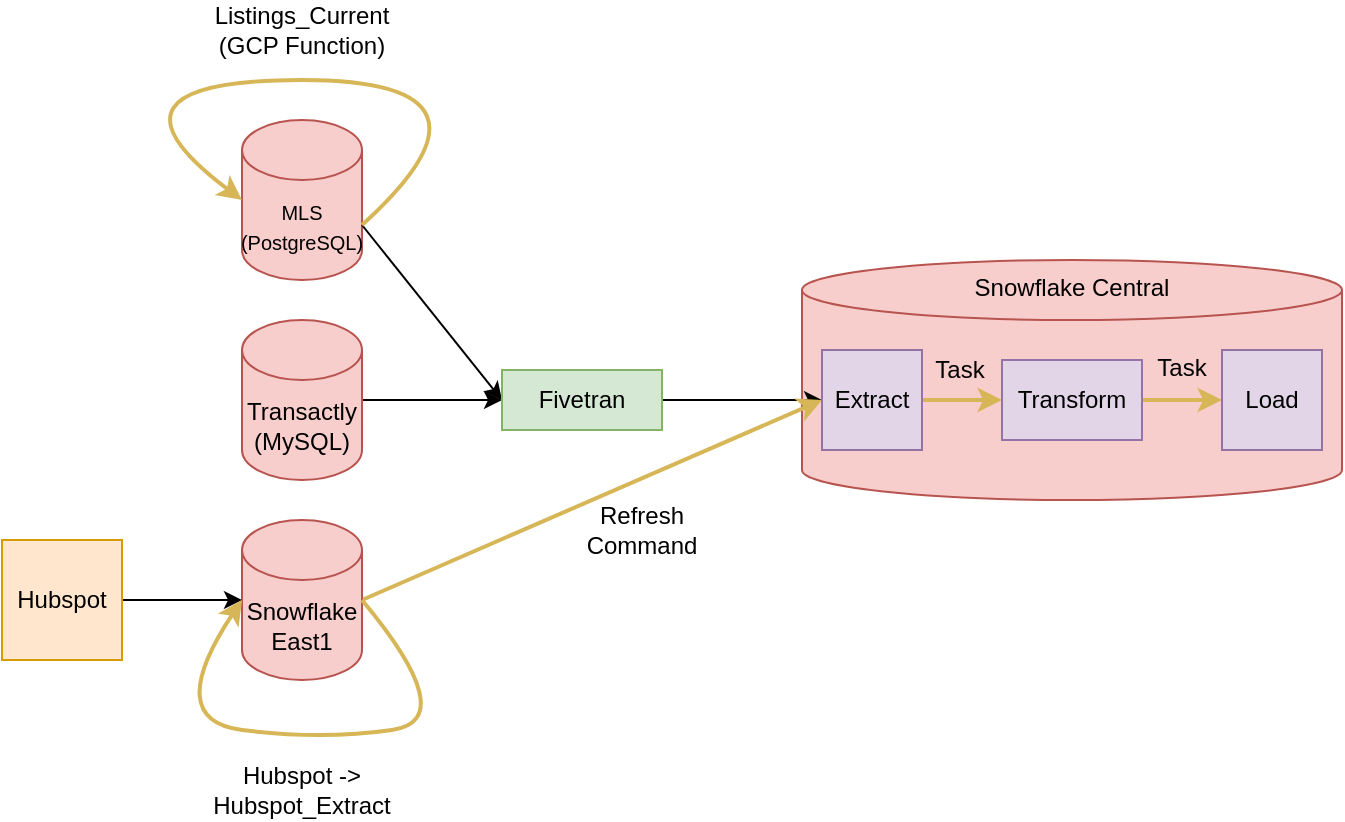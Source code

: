 <mxfile version="18.0.1" type="device"><diagram id="KKYFrre0if-CM7PzyHNI" name="Page-1"><mxGraphModel dx="1102" dy="1025" grid="1" gridSize="10" guides="1" tooltips="1" connect="1" arrows="1" fold="1" page="1" pageScale="1" pageWidth="1100" pageHeight="850" math="0" shadow="0"><root><mxCell id="0"/><mxCell id="1" parent="0"/><mxCell id="hKEq-p-b_NTq1CoMK44n-3" value="" style="shape=cylinder3;whiteSpace=wrap;html=1;boundedLbl=1;backgroundOutline=1;size=15;fillColor=#f8cecc;strokeColor=#b85450;" vertex="1" parent="1"><mxGeometry x="540" y="230" width="270" height="120" as="geometry"/></mxCell><mxCell id="hKEq-p-b_NTq1CoMK44n-11" style="edgeStyle=none;rounded=0;orthogonalLoop=1;jettySize=auto;html=1;entryX=0;entryY=0.5;entryDx=0;entryDy=0;" edge="1" parent="1" source="t_kg7inFTpoaupdwlZAc-2" target="hKEq-p-b_NTq1CoMK44n-9"><mxGeometry relative="1" as="geometry"/></mxCell><mxCell id="t_kg7inFTpoaupdwlZAc-2" value="Transactly&lt;br&gt;(MySQL)" style="shape=cylinder3;whiteSpace=wrap;html=1;boundedLbl=1;backgroundOutline=1;size=15;fillColor=#f8cecc;strokeColor=#b85450;" parent="1" vertex="1"><mxGeometry x="260" y="260" width="60" height="80" as="geometry"/></mxCell><mxCell id="t_kg7inFTpoaupdwlZAc-3" value="&lt;font style=&quot;font-size: 10px&quot;&gt;MLS&lt;br&gt;(PostgreSQL)&lt;/font&gt;" style="shape=cylinder3;whiteSpace=wrap;html=1;boundedLbl=1;backgroundOutline=1;size=15;fillColor=#f8cecc;strokeColor=#b85450;" parent="1" vertex="1"><mxGeometry x="260" y="160" width="60" height="80" as="geometry"/></mxCell><mxCell id="t_kg7inFTpoaupdwlZAc-7" value="" style="endArrow=classic;html=1;exitX=1;exitY=0;exitDx=0;exitDy=52.5;exitPerimeter=0;entryX=0;entryY=0.5;entryDx=0;entryDy=0;" parent="1" source="t_kg7inFTpoaupdwlZAc-3" target="hKEq-p-b_NTq1CoMK44n-9" edge="1"><mxGeometry width="50" height="50" relative="1" as="geometry"><mxPoint x="580" y="410" as="sourcePoint"/><mxPoint x="450" y="255" as="targetPoint"/></mxGeometry></mxCell><mxCell id="-qbLpL8gN5IOR4qqBHVW-1" value="" style="endArrow=classic;html=1;rounded=0;entryX=0;entryY=0.5;entryDx=0;entryDy=0;startArrow=none;exitX=1;exitY=0.5;exitDx=0;exitDy=0;" parent="1" source="hKEq-p-b_NTq1CoMK44n-9" target="hKEq-p-b_NTq1CoMK44n-16" edge="1"><mxGeometry width="50" height="50" relative="1" as="geometry"><mxPoint x="520" y="260" as="sourcePoint"/><mxPoint x="450" y="385" as="targetPoint"/></mxGeometry></mxCell><mxCell id="hKEq-p-b_NTq1CoMK44n-6" value="" style="rounded=0;orthogonalLoop=1;jettySize=auto;html=1;entryX=0;entryY=0.5;entryDx=0;entryDy=0;fillColor=#fff2cc;strokeColor=#d6b656;strokeWidth=2;exitX=1;exitY=0.5;exitDx=0;exitDy=0;exitPerimeter=0;" edge="1" parent="1" source="hKEq-p-b_NTq1CoMK44n-1" target="hKEq-p-b_NTq1CoMK44n-16"><mxGeometry relative="1" as="geometry"/></mxCell><mxCell id="hKEq-p-b_NTq1CoMK44n-1" value="Snowflake&lt;br&gt;East1" style="shape=cylinder3;whiteSpace=wrap;html=1;boundedLbl=1;backgroundOutline=1;size=15;fillColor=#f8cecc;strokeColor=#b85450;" vertex="1" parent="1"><mxGeometry x="260" y="360" width="60" height="80" as="geometry"/></mxCell><mxCell id="hKEq-p-b_NTq1CoMK44n-8" style="edgeStyle=none;rounded=0;orthogonalLoop=1;jettySize=auto;html=1;entryX=0;entryY=0.5;entryDx=0;entryDy=0;entryPerimeter=0;" edge="1" parent="1" source="hKEq-p-b_NTq1CoMK44n-7" target="hKEq-p-b_NTq1CoMK44n-1"><mxGeometry relative="1" as="geometry"/></mxCell><mxCell id="hKEq-p-b_NTq1CoMK44n-7" value="Hubspot" style="whiteSpace=wrap;html=1;aspect=fixed;fillColor=#ffe6cc;strokeColor=#d79b00;" vertex="1" parent="1"><mxGeometry x="140" y="370" width="60" height="60" as="geometry"/></mxCell><mxCell id="hKEq-p-b_NTq1CoMK44n-9" value="Fivetran" style="rounded=0;whiteSpace=wrap;html=1;fillColor=#d5e8d4;strokeColor=#82b366;" vertex="1" parent="1"><mxGeometry x="390" y="285" width="80" height="30" as="geometry"/></mxCell><mxCell id="hKEq-p-b_NTq1CoMK44n-14" value="" style="curved=1;endArrow=classic;html=1;rounded=0;exitX=1;exitY=0;exitDx=0;exitDy=52.5;exitPerimeter=0;entryX=0;entryY=0.5;entryDx=0;entryDy=0;entryPerimeter=0;fillColor=#fff2cc;strokeColor=#d6b656;strokeWidth=2;" edge="1" parent="1" source="t_kg7inFTpoaupdwlZAc-3" target="t_kg7inFTpoaupdwlZAc-3"><mxGeometry width="50" height="50" relative="1" as="geometry"><mxPoint x="500" y="590" as="sourcePoint"/><mxPoint x="300" y="100" as="targetPoint"/><Array as="points"><mxPoint x="400" y="140"/><mxPoint x="180" y="140"/></Array></mxGeometry></mxCell><mxCell id="hKEq-p-b_NTq1CoMK44n-15" value="Listings_Current&lt;br&gt;(GCP Function)" style="text;html=1;strokeColor=none;fillColor=none;align=center;verticalAlign=middle;whiteSpace=wrap;rounded=0;" vertex="1" parent="1"><mxGeometry x="245" y="100" width="90" height="30" as="geometry"/></mxCell><mxCell id="hKEq-p-b_NTq1CoMK44n-18" style="edgeStyle=none;rounded=0;orthogonalLoop=1;jettySize=auto;html=1;entryX=0;entryY=0.5;entryDx=0;entryDy=0;fillColor=#fff2cc;strokeColor=#d6b656;strokeWidth=2;" edge="1" parent="1" source="hKEq-p-b_NTq1CoMK44n-16" target="hKEq-p-b_NTq1CoMK44n-19"><mxGeometry relative="1" as="geometry"><mxPoint x="640" y="370" as="targetPoint"/></mxGeometry></mxCell><mxCell id="hKEq-p-b_NTq1CoMK44n-16" value="Extract" style="whiteSpace=wrap;html=1;aspect=fixed;fillColor=#e1d5e7;strokeColor=#9673a6;" vertex="1" parent="1"><mxGeometry x="550" y="275" width="50" height="50" as="geometry"/></mxCell><mxCell id="hKEq-p-b_NTq1CoMK44n-21" style="edgeStyle=none;rounded=0;orthogonalLoop=1;jettySize=auto;html=1;entryX=0;entryY=0.5;entryDx=0;entryDy=0;fillColor=#fff2cc;strokeColor=#d6b656;strokeWidth=2;" edge="1" parent="1" source="hKEq-p-b_NTq1CoMK44n-19" target="hKEq-p-b_NTq1CoMK44n-20"><mxGeometry relative="1" as="geometry"/></mxCell><mxCell id="hKEq-p-b_NTq1CoMK44n-19" value="Transform" style="rounded=0;whiteSpace=wrap;html=1;fillColor=#e1d5e7;strokeColor=#9673a6;" vertex="1" parent="1"><mxGeometry x="640" y="280" width="70" height="40" as="geometry"/></mxCell><mxCell id="hKEq-p-b_NTq1CoMK44n-20" value="Load" style="whiteSpace=wrap;html=1;aspect=fixed;fillColor=#e1d5e7;strokeColor=#9673a6;" vertex="1" parent="1"><mxGeometry x="750" y="275" width="50" height="50" as="geometry"/></mxCell><mxCell id="hKEq-p-b_NTq1CoMK44n-22" value="" style="curved=1;endArrow=classic;html=1;rounded=0;strokeWidth=2;exitX=1;exitY=0.5;exitDx=0;exitDy=0;exitPerimeter=0;entryX=0;entryY=0.5;entryDx=0;entryDy=0;entryPerimeter=0;fillColor=#fff2cc;strokeColor=#d6b656;" edge="1" parent="1" source="hKEq-p-b_NTq1CoMK44n-1" target="hKEq-p-b_NTq1CoMK44n-1"><mxGeometry width="50" height="50" relative="1" as="geometry"><mxPoint x="410" y="460" as="sourcePoint"/><mxPoint x="180" y="540" as="targetPoint"/><Array as="points"><mxPoint x="370" y="460"/><mxPoint x="300" y="470"/><mxPoint x="220" y="460"/></Array></mxGeometry></mxCell><mxCell id="hKEq-p-b_NTq1CoMK44n-23" value="Hubspot -&amp;gt;&lt;br&gt;Hubspot_Extract" style="text;html=1;strokeColor=none;fillColor=none;align=center;verticalAlign=middle;whiteSpace=wrap;rounded=0;" vertex="1" parent="1"><mxGeometry x="245" y="480" width="90" height="30" as="geometry"/></mxCell><mxCell id="hKEq-p-b_NTq1CoMK44n-24" value="Refresh Command" style="text;html=1;strokeColor=none;fillColor=none;align=center;verticalAlign=middle;whiteSpace=wrap;rounded=0;" vertex="1" parent="1"><mxGeometry x="430" y="350" width="60" height="30" as="geometry"/></mxCell><mxCell id="hKEq-p-b_NTq1CoMK44n-28" value="Task" style="text;html=1;strokeColor=none;fillColor=none;align=center;verticalAlign=middle;whiteSpace=wrap;rounded=0;" vertex="1" parent="1"><mxGeometry x="604" y="275" width="30" height="20" as="geometry"/></mxCell><mxCell id="hKEq-p-b_NTq1CoMK44n-29" value="Task" style="text;html=1;strokeColor=none;fillColor=none;align=center;verticalAlign=middle;whiteSpace=wrap;rounded=0;" vertex="1" parent="1"><mxGeometry x="715" y="274" width="30" height="20" as="geometry"/></mxCell><mxCell id="hKEq-p-b_NTq1CoMK44n-30" value="Snowflake Central" style="text;html=1;strokeColor=none;fillColor=none;align=center;verticalAlign=middle;whiteSpace=wrap;rounded=0;" vertex="1" parent="1"><mxGeometry x="620" y="234" width="110" height="20" as="geometry"/></mxCell></root></mxGraphModel></diagram></mxfile>